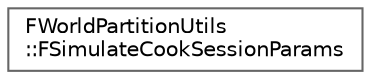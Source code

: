 digraph "Graphical Class Hierarchy"
{
 // INTERACTIVE_SVG=YES
 // LATEX_PDF_SIZE
  bgcolor="transparent";
  edge [fontname=Helvetica,fontsize=10,labelfontname=Helvetica,labelfontsize=10];
  node [fontname=Helvetica,fontsize=10,shape=box,height=0.2,width=0.4];
  rankdir="LR";
  Node0 [id="Node000000",label="FWorldPartitionUtils\l::FSimulateCookSessionParams",height=0.2,width=0.4,color="grey40", fillcolor="white", style="filled",URL="$de/d0a/structFWorldPartitionUtils_1_1FSimulateCookSessionParams.html",tooltip=" "];
}
